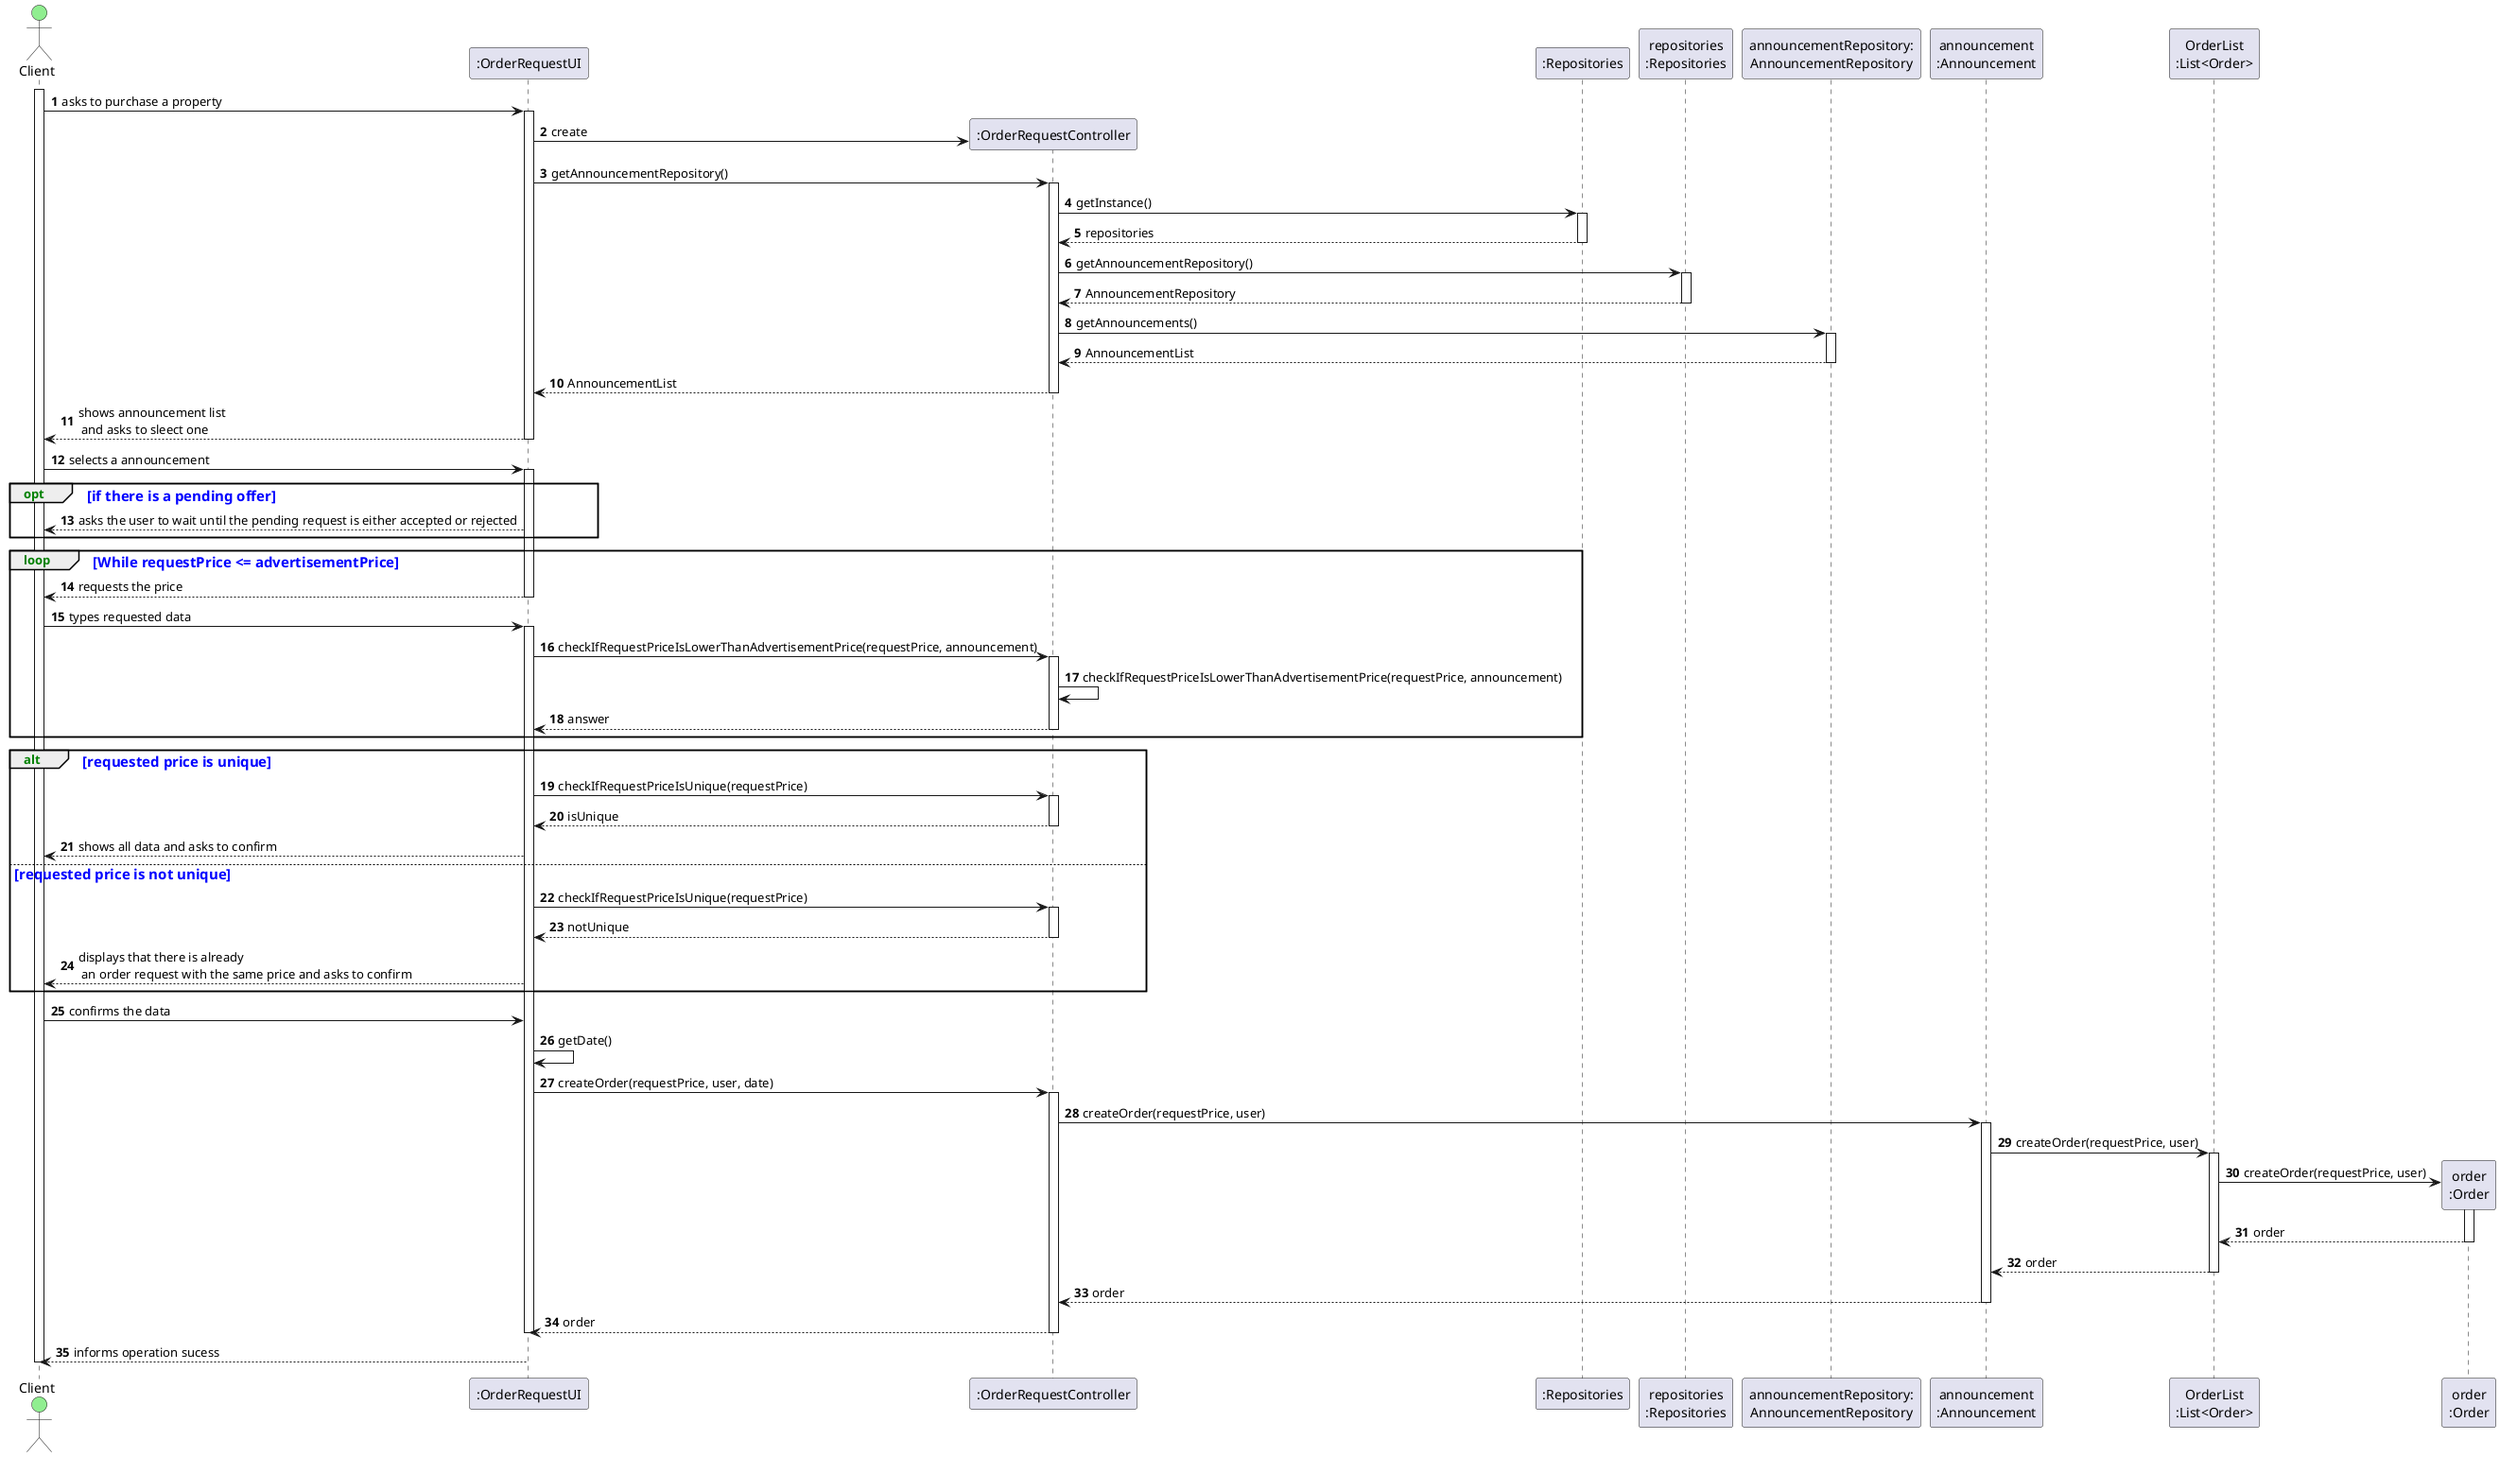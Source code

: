 @startuml
skinparam monochrome false
skinparam packageStyle rectangle
skinparam shadowing false

'alt sytling
skinparam SequenceGroupHeaderFontColor green
skinparam SequenceGroupFontColor blue
skinparam SequenceGroupFontSize 15
'Middle text styling
'skinparam sequenceMessageAlign center
'skinparam sequenceMessageAlign direction
autonumber

'hide footbox
actor "Client" as Client #LightGreen
participant ":OrderRequestUI" as UI
participant ":OrderRequestController" as CTRL
participant ":Repositories" as RepositorySingleton
participant "repositories\n:Repositories" as PLAT
participant "announcementRepository:\nAnnouncementRepository" as AnnouncementRepository
participant "announcement\n:Announcement" as Announcement
participant "OrderList\n:List<Order>" as Orders
participant "order\n:Order" as Order


activate Client

        Client -> UI : asks to purchase a property

        activate UI

            UI -> CTRL** : create

            UI -> CTRL : getAnnouncementRepository()
            activate CTRL

                CTRL -> RepositorySingleton : getInstance()
                activate RepositorySingleton

                    RepositorySingleton --> CTRL: repositories
                deactivate RepositorySingleton

                CTRL -> PLAT : getAnnouncementRepository()
                activate PLAT

                    PLAT --> CTRL: AnnouncementRepository
                deactivate PLAT

                CTRL -> AnnouncementRepository : getAnnouncements()
                activate AnnouncementRepository

                    AnnouncementRepository --> CTRL : AnnouncementList
                deactivate AnnouncementRepository

                CTRL --> UI : AnnouncementList
            deactivate CTRL

            UI --> Client : shows announcement list\n and asks to sleect one
        deactivate UI

    Client -> UI : selects a announcement
    activate UI
    opt if there is a pending offer

        UI --> Client : asks the user to wait until the pending request is either accepted or rejected

    end
    loop While requestPrice <= advertisementPrice
        UI --> Client : requests the price
        deactivate UI

        Client -> UI : types requested data
        activate UI

        UI -> CTRL : checkIfRequestPriceIsLowerThanAdvertisementPrice(requestPrice, announcement)
        activate CTRL
        CTRL -> CTRL : checkIfRequestPriceIsLowerThanAdvertisementPrice(requestPrice, announcement)
        CTRL --> UI : answer
        deactivate CTRL
        
    end 
    alt requested price is unique
        UI -> CTRL : checkIfRequestPriceIsUnique(requestPrice)
        activate CTRL

        CTRL --> UI : isUnique
        deactivate CTRL
        UI --> Client : shows all data and asks to confirm
    else requested price is not unique
        UI -> CTRL : checkIfRequestPriceIsUnique(requestPrice)
        activate CTRL
        
        CTRL --> UI : notUnique
        deactivate CTRL
        UI --> Client : displays that there is already\n an order request with the same price and asks to confirm
    end

    Client -> UI : confirms the data
    UI -> UI : getDate()
    UI -> CTRL : createOrder(requestPrice, user, date)
    activate CTRL
    CTRL -> Announcement : createOrder(requestPrice, user)
    activate Announcement
    Announcement -> Orders: createOrder(requestPrice, user)
    activate Orders
    Orders -> Order** : createOrder(requestPrice, user)
    activate Order
    Order --> Orders : order
    deactivate Order
    Orders --> Announcement : order
    deactivate Orders
    Announcement --> CTRL : order
    deactivate Announcement
    CTRL --> UI : order
    deactivate UI
    deactivate CTRL


    UI --> Client : informs operation sucess

deactivate Client

@enduml